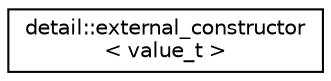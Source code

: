 digraph "Graphical Class Hierarchy"
{
 // LATEX_PDF_SIZE
  edge [fontname="Helvetica",fontsize="10",labelfontname="Helvetica",labelfontsize="10"];
  node [fontname="Helvetica",fontsize="10",shape=record];
  rankdir="LR";
  Node0 [label="detail::external_constructor\l\< value_t \>",height=0.2,width=0.4,color="black", fillcolor="white", style="filled",URL="$structdetail_1_1external__constructor.html",tooltip=" "];
}
